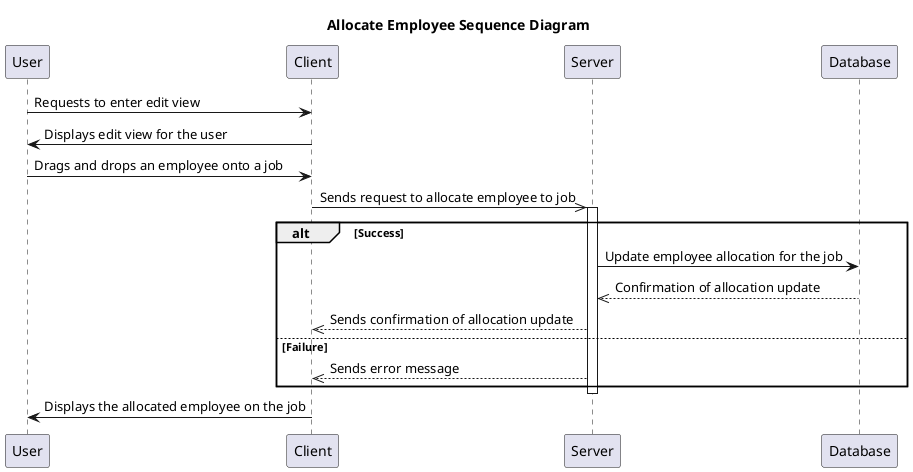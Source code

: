 @startuml
Participant User
Participant Client
Participant Server
Participant Database
title Allocate Employee Sequence Diagram

User->Client: Requests to enter edit view 
Client->User: Displays edit view for the user

User->Client: Drags and drops an employee onto a job
Client->>Server: Sends request to allocate employee to job

activate Server
alt Success
    Server->Database: Update employee allocation for the job
    Database-->>Server: Confirmation of allocation update

    Server-->>Client: Sends confirmation of allocation update
else Failure
    Server-->>Client: Sends error message
end
deactivate Server

Client->User: Displays the allocated employee on the job
@enduml